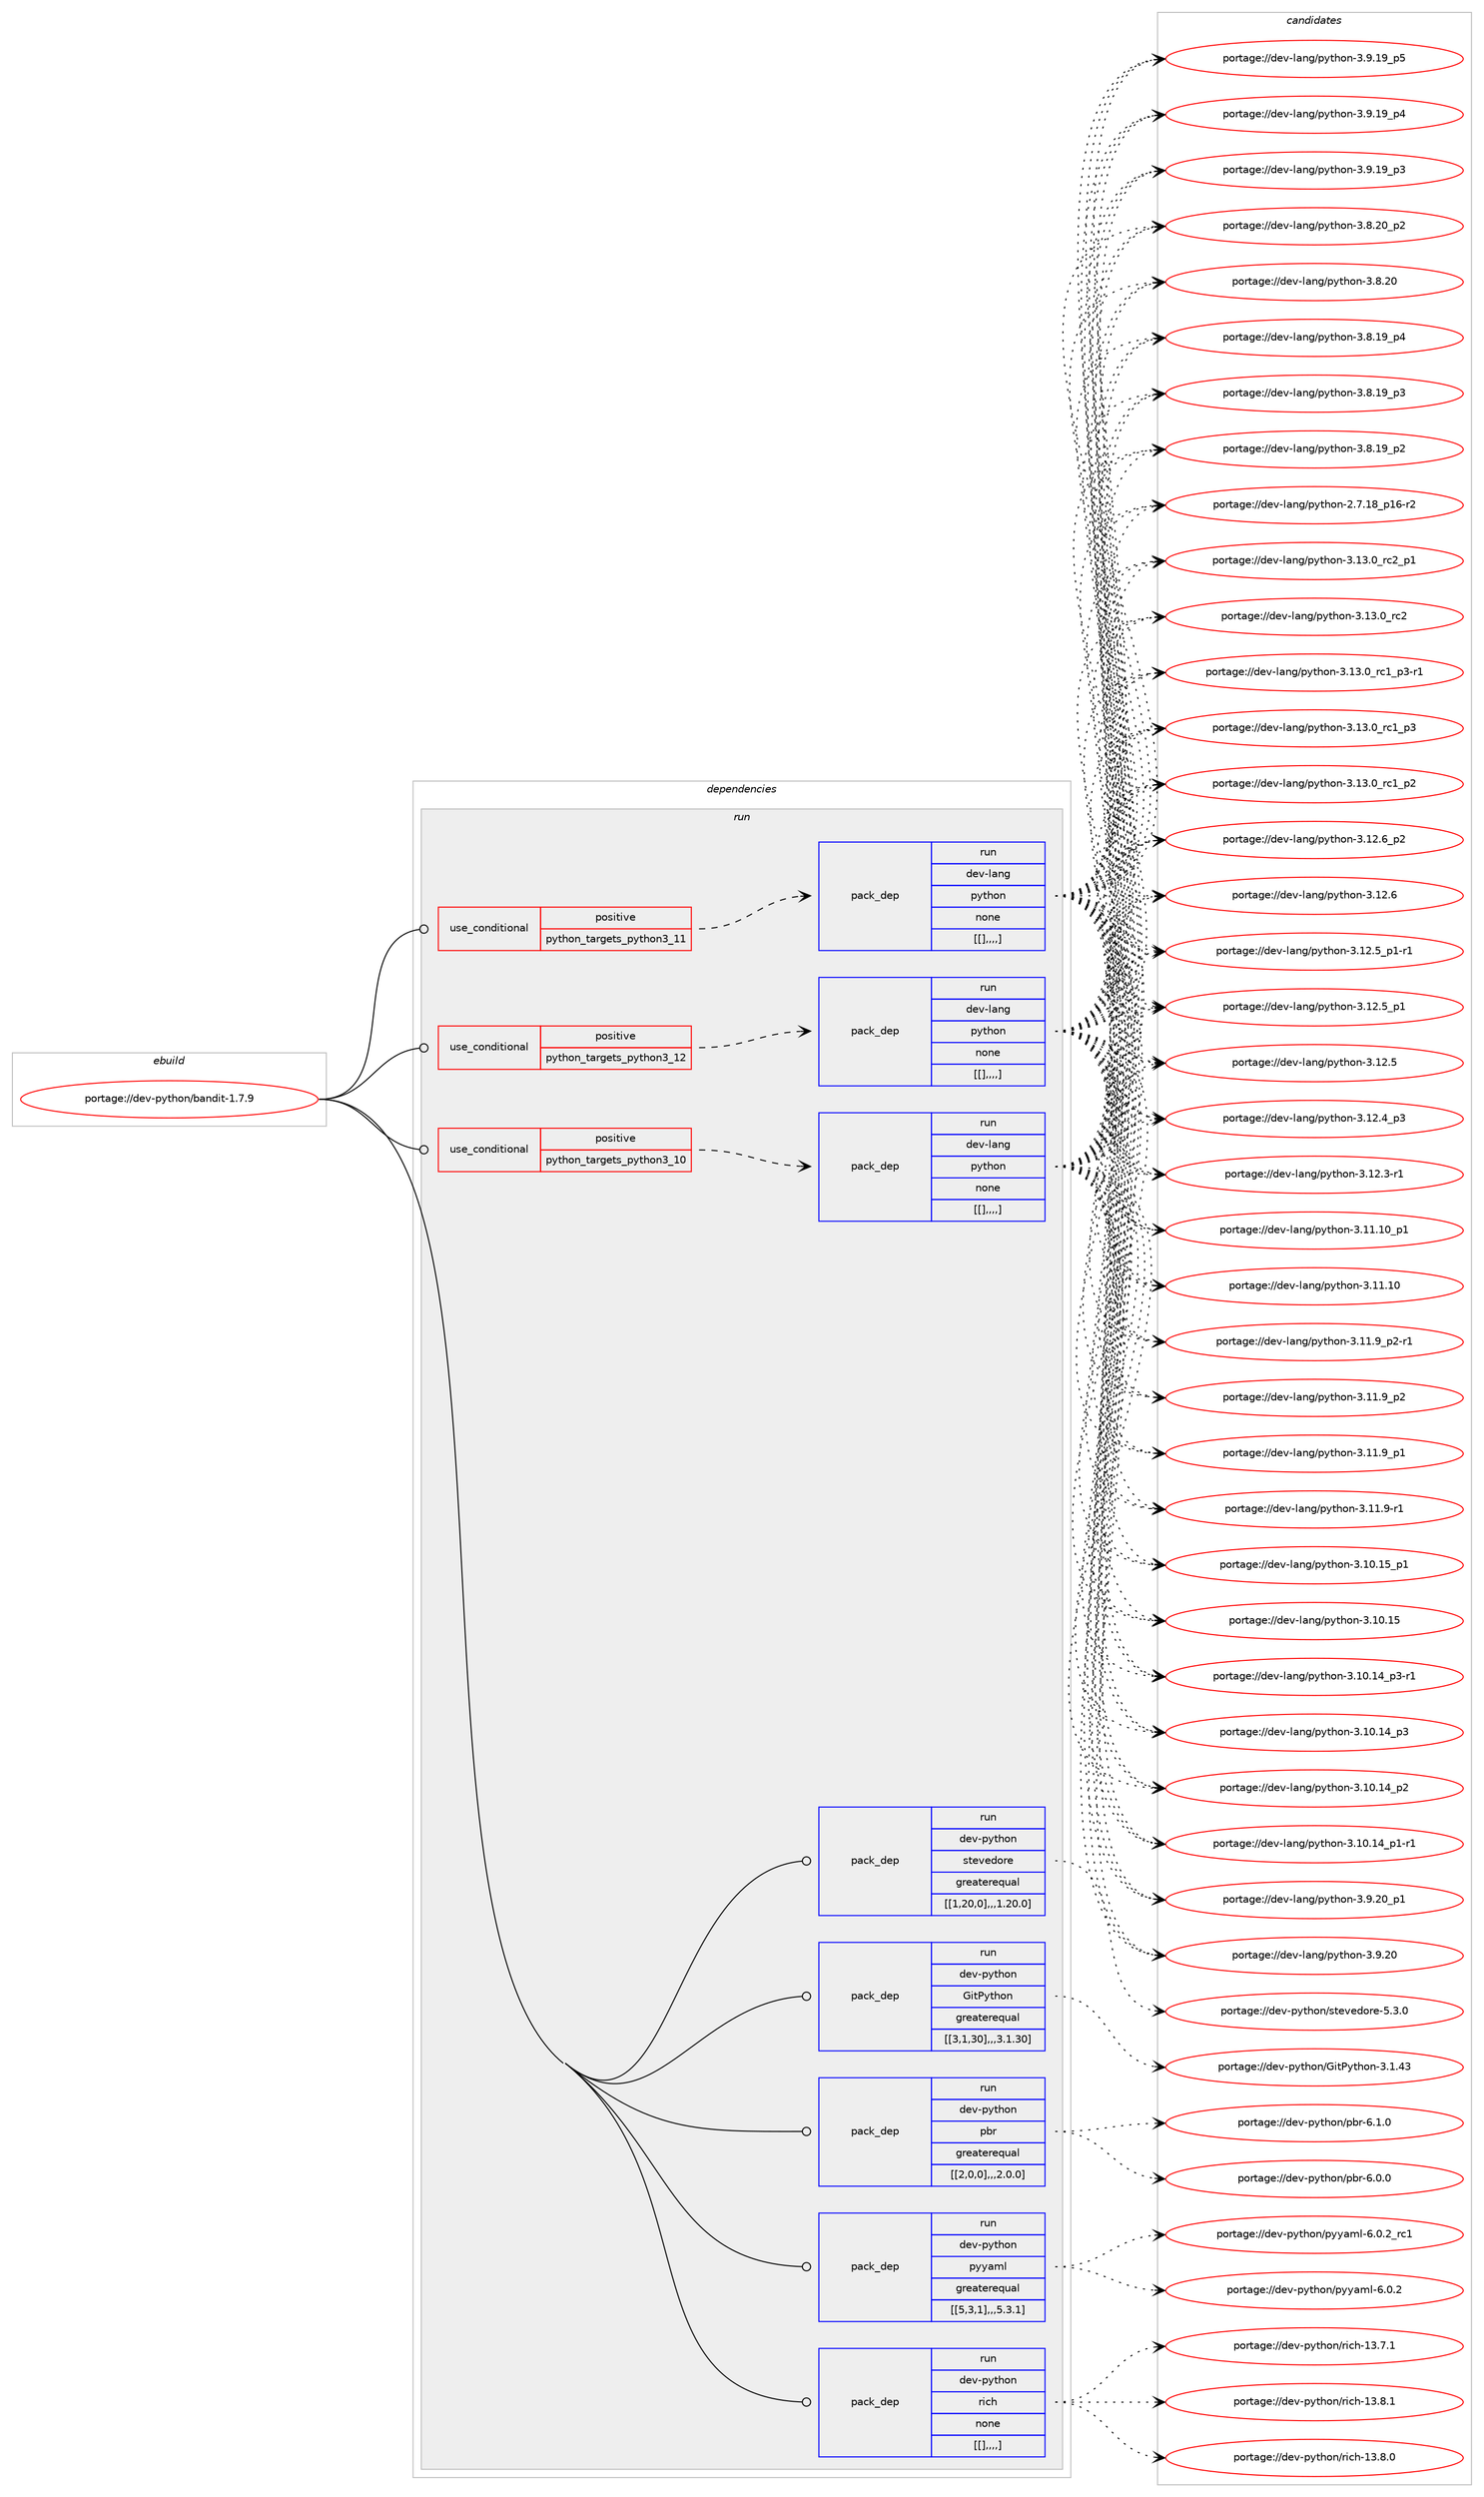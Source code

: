 digraph prolog {

# *************
# Graph options
# *************

newrank=true;
concentrate=true;
compound=true;
graph [rankdir=LR,fontname=Helvetica,fontsize=10,ranksep=1.5];#, ranksep=2.5, nodesep=0.2];
edge  [arrowhead=vee];
node  [fontname=Helvetica,fontsize=10];

# **********
# The ebuild
# **********

subgraph cluster_leftcol {
color=gray;
label=<<i>ebuild</i>>;
id [label="portage://dev-python/bandit-1.7.9", color=red, width=4, href="../dev-python/bandit-1.7.9.svg"];
}

# ****************
# The dependencies
# ****************

subgraph cluster_midcol {
color=gray;
label=<<i>dependencies</i>>;
subgraph cluster_compile {
fillcolor="#eeeeee";
style=filled;
label=<<i>compile</i>>;
}
subgraph cluster_compileandrun {
fillcolor="#eeeeee";
style=filled;
label=<<i>compile and run</i>>;
}
subgraph cluster_run {
fillcolor="#eeeeee";
style=filled;
label=<<i>run</i>>;
subgraph cond32233 {
dependency144031 [label=<<TABLE BORDER="0" CELLBORDER="1" CELLSPACING="0" CELLPADDING="4"><TR><TD ROWSPAN="3" CELLPADDING="10">use_conditional</TD></TR><TR><TD>positive</TD></TR><TR><TD>python_targets_python3_10</TD></TR></TABLE>>, shape=none, color=red];
subgraph pack110589 {
dependency144032 [label=<<TABLE BORDER="0" CELLBORDER="1" CELLSPACING="0" CELLPADDING="4" WIDTH="220"><TR><TD ROWSPAN="6" CELLPADDING="30">pack_dep</TD></TR><TR><TD WIDTH="110">run</TD></TR><TR><TD>dev-lang</TD></TR><TR><TD>python</TD></TR><TR><TD>none</TD></TR><TR><TD>[[],,,,]</TD></TR></TABLE>>, shape=none, color=blue];
}
dependency144031:e -> dependency144032:w [weight=20,style="dashed",arrowhead="vee"];
}
id:e -> dependency144031:w [weight=20,style="solid",arrowhead="odot"];
subgraph cond32234 {
dependency144033 [label=<<TABLE BORDER="0" CELLBORDER="1" CELLSPACING="0" CELLPADDING="4"><TR><TD ROWSPAN="3" CELLPADDING="10">use_conditional</TD></TR><TR><TD>positive</TD></TR><TR><TD>python_targets_python3_11</TD></TR></TABLE>>, shape=none, color=red];
subgraph pack110590 {
dependency144034 [label=<<TABLE BORDER="0" CELLBORDER="1" CELLSPACING="0" CELLPADDING="4" WIDTH="220"><TR><TD ROWSPAN="6" CELLPADDING="30">pack_dep</TD></TR><TR><TD WIDTH="110">run</TD></TR><TR><TD>dev-lang</TD></TR><TR><TD>python</TD></TR><TR><TD>none</TD></TR><TR><TD>[[],,,,]</TD></TR></TABLE>>, shape=none, color=blue];
}
dependency144033:e -> dependency144034:w [weight=20,style="dashed",arrowhead="vee"];
}
id:e -> dependency144033:w [weight=20,style="solid",arrowhead="odot"];
subgraph cond32235 {
dependency144035 [label=<<TABLE BORDER="0" CELLBORDER="1" CELLSPACING="0" CELLPADDING="4"><TR><TD ROWSPAN="3" CELLPADDING="10">use_conditional</TD></TR><TR><TD>positive</TD></TR><TR><TD>python_targets_python3_12</TD></TR></TABLE>>, shape=none, color=red];
subgraph pack110591 {
dependency144036 [label=<<TABLE BORDER="0" CELLBORDER="1" CELLSPACING="0" CELLPADDING="4" WIDTH="220"><TR><TD ROWSPAN="6" CELLPADDING="30">pack_dep</TD></TR><TR><TD WIDTH="110">run</TD></TR><TR><TD>dev-lang</TD></TR><TR><TD>python</TD></TR><TR><TD>none</TD></TR><TR><TD>[[],,,,]</TD></TR></TABLE>>, shape=none, color=blue];
}
dependency144035:e -> dependency144036:w [weight=20,style="dashed",arrowhead="vee"];
}
id:e -> dependency144035:w [weight=20,style="solid",arrowhead="odot"];
subgraph pack110592 {
dependency144037 [label=<<TABLE BORDER="0" CELLBORDER="1" CELLSPACING="0" CELLPADDING="4" WIDTH="220"><TR><TD ROWSPAN="6" CELLPADDING="30">pack_dep</TD></TR><TR><TD WIDTH="110">run</TD></TR><TR><TD>dev-python</TD></TR><TR><TD>GitPython</TD></TR><TR><TD>greaterequal</TD></TR><TR><TD>[[3,1,30],,,3.1.30]</TD></TR></TABLE>>, shape=none, color=blue];
}
id:e -> dependency144037:w [weight=20,style="solid",arrowhead="odot"];
subgraph pack110593 {
dependency144038 [label=<<TABLE BORDER="0" CELLBORDER="1" CELLSPACING="0" CELLPADDING="4" WIDTH="220"><TR><TD ROWSPAN="6" CELLPADDING="30">pack_dep</TD></TR><TR><TD WIDTH="110">run</TD></TR><TR><TD>dev-python</TD></TR><TR><TD>pbr</TD></TR><TR><TD>greaterequal</TD></TR><TR><TD>[[2,0,0],,,2.0.0]</TD></TR></TABLE>>, shape=none, color=blue];
}
id:e -> dependency144038:w [weight=20,style="solid",arrowhead="odot"];
subgraph pack110594 {
dependency144039 [label=<<TABLE BORDER="0" CELLBORDER="1" CELLSPACING="0" CELLPADDING="4" WIDTH="220"><TR><TD ROWSPAN="6" CELLPADDING="30">pack_dep</TD></TR><TR><TD WIDTH="110">run</TD></TR><TR><TD>dev-python</TD></TR><TR><TD>pyyaml</TD></TR><TR><TD>greaterequal</TD></TR><TR><TD>[[5,3,1],,,5.3.1]</TD></TR></TABLE>>, shape=none, color=blue];
}
id:e -> dependency144039:w [weight=20,style="solid",arrowhead="odot"];
subgraph pack110595 {
dependency144040 [label=<<TABLE BORDER="0" CELLBORDER="1" CELLSPACING="0" CELLPADDING="4" WIDTH="220"><TR><TD ROWSPAN="6" CELLPADDING="30">pack_dep</TD></TR><TR><TD WIDTH="110">run</TD></TR><TR><TD>dev-python</TD></TR><TR><TD>rich</TD></TR><TR><TD>none</TD></TR><TR><TD>[[],,,,]</TD></TR></TABLE>>, shape=none, color=blue];
}
id:e -> dependency144040:w [weight=20,style="solid",arrowhead="odot"];
subgraph pack110596 {
dependency144041 [label=<<TABLE BORDER="0" CELLBORDER="1" CELLSPACING="0" CELLPADDING="4" WIDTH="220"><TR><TD ROWSPAN="6" CELLPADDING="30">pack_dep</TD></TR><TR><TD WIDTH="110">run</TD></TR><TR><TD>dev-python</TD></TR><TR><TD>stevedore</TD></TR><TR><TD>greaterequal</TD></TR><TR><TD>[[1,20,0],,,1.20.0]</TD></TR></TABLE>>, shape=none, color=blue];
}
id:e -> dependency144041:w [weight=20,style="solid",arrowhead="odot"];
}
}

# **************
# The candidates
# **************

subgraph cluster_choices {
rank=same;
color=gray;
label=<<i>candidates</i>>;

subgraph choice110589 {
color=black;
nodesep=1;
choice100101118451089711010347112121116104111110455146495146489511499509511249 [label="portage://dev-lang/python-3.13.0_rc2_p1", color=red, width=4,href="../dev-lang/python-3.13.0_rc2_p1.svg"];
choice10010111845108971101034711212111610411111045514649514648951149950 [label="portage://dev-lang/python-3.13.0_rc2", color=red, width=4,href="../dev-lang/python-3.13.0_rc2.svg"];
choice1001011184510897110103471121211161041111104551464951464895114994995112514511449 [label="portage://dev-lang/python-3.13.0_rc1_p3-r1", color=red, width=4,href="../dev-lang/python-3.13.0_rc1_p3-r1.svg"];
choice100101118451089711010347112121116104111110455146495146489511499499511251 [label="portage://dev-lang/python-3.13.0_rc1_p3", color=red, width=4,href="../dev-lang/python-3.13.0_rc1_p3.svg"];
choice100101118451089711010347112121116104111110455146495146489511499499511250 [label="portage://dev-lang/python-3.13.0_rc1_p2", color=red, width=4,href="../dev-lang/python-3.13.0_rc1_p2.svg"];
choice100101118451089711010347112121116104111110455146495046549511250 [label="portage://dev-lang/python-3.12.6_p2", color=red, width=4,href="../dev-lang/python-3.12.6_p2.svg"];
choice10010111845108971101034711212111610411111045514649504654 [label="portage://dev-lang/python-3.12.6", color=red, width=4,href="../dev-lang/python-3.12.6.svg"];
choice1001011184510897110103471121211161041111104551464950465395112494511449 [label="portage://dev-lang/python-3.12.5_p1-r1", color=red, width=4,href="../dev-lang/python-3.12.5_p1-r1.svg"];
choice100101118451089711010347112121116104111110455146495046539511249 [label="portage://dev-lang/python-3.12.5_p1", color=red, width=4,href="../dev-lang/python-3.12.5_p1.svg"];
choice10010111845108971101034711212111610411111045514649504653 [label="portage://dev-lang/python-3.12.5", color=red, width=4,href="../dev-lang/python-3.12.5.svg"];
choice100101118451089711010347112121116104111110455146495046529511251 [label="portage://dev-lang/python-3.12.4_p3", color=red, width=4,href="../dev-lang/python-3.12.4_p3.svg"];
choice100101118451089711010347112121116104111110455146495046514511449 [label="portage://dev-lang/python-3.12.3-r1", color=red, width=4,href="../dev-lang/python-3.12.3-r1.svg"];
choice10010111845108971101034711212111610411111045514649494649489511249 [label="portage://dev-lang/python-3.11.10_p1", color=red, width=4,href="../dev-lang/python-3.11.10_p1.svg"];
choice1001011184510897110103471121211161041111104551464949464948 [label="portage://dev-lang/python-3.11.10", color=red, width=4,href="../dev-lang/python-3.11.10.svg"];
choice1001011184510897110103471121211161041111104551464949465795112504511449 [label="portage://dev-lang/python-3.11.9_p2-r1", color=red, width=4,href="../dev-lang/python-3.11.9_p2-r1.svg"];
choice100101118451089711010347112121116104111110455146494946579511250 [label="portage://dev-lang/python-3.11.9_p2", color=red, width=4,href="../dev-lang/python-3.11.9_p2.svg"];
choice100101118451089711010347112121116104111110455146494946579511249 [label="portage://dev-lang/python-3.11.9_p1", color=red, width=4,href="../dev-lang/python-3.11.9_p1.svg"];
choice100101118451089711010347112121116104111110455146494946574511449 [label="portage://dev-lang/python-3.11.9-r1", color=red, width=4,href="../dev-lang/python-3.11.9-r1.svg"];
choice10010111845108971101034711212111610411111045514649484649539511249 [label="portage://dev-lang/python-3.10.15_p1", color=red, width=4,href="../dev-lang/python-3.10.15_p1.svg"];
choice1001011184510897110103471121211161041111104551464948464953 [label="portage://dev-lang/python-3.10.15", color=red, width=4,href="../dev-lang/python-3.10.15.svg"];
choice100101118451089711010347112121116104111110455146494846495295112514511449 [label="portage://dev-lang/python-3.10.14_p3-r1", color=red, width=4,href="../dev-lang/python-3.10.14_p3-r1.svg"];
choice10010111845108971101034711212111610411111045514649484649529511251 [label="portage://dev-lang/python-3.10.14_p3", color=red, width=4,href="../dev-lang/python-3.10.14_p3.svg"];
choice10010111845108971101034711212111610411111045514649484649529511250 [label="portage://dev-lang/python-3.10.14_p2", color=red, width=4,href="../dev-lang/python-3.10.14_p2.svg"];
choice100101118451089711010347112121116104111110455146494846495295112494511449 [label="portage://dev-lang/python-3.10.14_p1-r1", color=red, width=4,href="../dev-lang/python-3.10.14_p1-r1.svg"];
choice100101118451089711010347112121116104111110455146574650489511249 [label="portage://dev-lang/python-3.9.20_p1", color=red, width=4,href="../dev-lang/python-3.9.20_p1.svg"];
choice10010111845108971101034711212111610411111045514657465048 [label="portage://dev-lang/python-3.9.20", color=red, width=4,href="../dev-lang/python-3.9.20.svg"];
choice100101118451089711010347112121116104111110455146574649579511253 [label="portage://dev-lang/python-3.9.19_p5", color=red, width=4,href="../dev-lang/python-3.9.19_p5.svg"];
choice100101118451089711010347112121116104111110455146574649579511252 [label="portage://dev-lang/python-3.9.19_p4", color=red, width=4,href="../dev-lang/python-3.9.19_p4.svg"];
choice100101118451089711010347112121116104111110455146574649579511251 [label="portage://dev-lang/python-3.9.19_p3", color=red, width=4,href="../dev-lang/python-3.9.19_p3.svg"];
choice100101118451089711010347112121116104111110455146564650489511250 [label="portage://dev-lang/python-3.8.20_p2", color=red, width=4,href="../dev-lang/python-3.8.20_p2.svg"];
choice10010111845108971101034711212111610411111045514656465048 [label="portage://dev-lang/python-3.8.20", color=red, width=4,href="../dev-lang/python-3.8.20.svg"];
choice100101118451089711010347112121116104111110455146564649579511252 [label="portage://dev-lang/python-3.8.19_p4", color=red, width=4,href="../dev-lang/python-3.8.19_p4.svg"];
choice100101118451089711010347112121116104111110455146564649579511251 [label="portage://dev-lang/python-3.8.19_p3", color=red, width=4,href="../dev-lang/python-3.8.19_p3.svg"];
choice100101118451089711010347112121116104111110455146564649579511250 [label="portage://dev-lang/python-3.8.19_p2", color=red, width=4,href="../dev-lang/python-3.8.19_p2.svg"];
choice100101118451089711010347112121116104111110455046554649569511249544511450 [label="portage://dev-lang/python-2.7.18_p16-r2", color=red, width=4,href="../dev-lang/python-2.7.18_p16-r2.svg"];
dependency144032:e -> choice100101118451089711010347112121116104111110455146495146489511499509511249:w [style=dotted,weight="100"];
dependency144032:e -> choice10010111845108971101034711212111610411111045514649514648951149950:w [style=dotted,weight="100"];
dependency144032:e -> choice1001011184510897110103471121211161041111104551464951464895114994995112514511449:w [style=dotted,weight="100"];
dependency144032:e -> choice100101118451089711010347112121116104111110455146495146489511499499511251:w [style=dotted,weight="100"];
dependency144032:e -> choice100101118451089711010347112121116104111110455146495146489511499499511250:w [style=dotted,weight="100"];
dependency144032:e -> choice100101118451089711010347112121116104111110455146495046549511250:w [style=dotted,weight="100"];
dependency144032:e -> choice10010111845108971101034711212111610411111045514649504654:w [style=dotted,weight="100"];
dependency144032:e -> choice1001011184510897110103471121211161041111104551464950465395112494511449:w [style=dotted,weight="100"];
dependency144032:e -> choice100101118451089711010347112121116104111110455146495046539511249:w [style=dotted,weight="100"];
dependency144032:e -> choice10010111845108971101034711212111610411111045514649504653:w [style=dotted,weight="100"];
dependency144032:e -> choice100101118451089711010347112121116104111110455146495046529511251:w [style=dotted,weight="100"];
dependency144032:e -> choice100101118451089711010347112121116104111110455146495046514511449:w [style=dotted,weight="100"];
dependency144032:e -> choice10010111845108971101034711212111610411111045514649494649489511249:w [style=dotted,weight="100"];
dependency144032:e -> choice1001011184510897110103471121211161041111104551464949464948:w [style=dotted,weight="100"];
dependency144032:e -> choice1001011184510897110103471121211161041111104551464949465795112504511449:w [style=dotted,weight="100"];
dependency144032:e -> choice100101118451089711010347112121116104111110455146494946579511250:w [style=dotted,weight="100"];
dependency144032:e -> choice100101118451089711010347112121116104111110455146494946579511249:w [style=dotted,weight="100"];
dependency144032:e -> choice100101118451089711010347112121116104111110455146494946574511449:w [style=dotted,weight="100"];
dependency144032:e -> choice10010111845108971101034711212111610411111045514649484649539511249:w [style=dotted,weight="100"];
dependency144032:e -> choice1001011184510897110103471121211161041111104551464948464953:w [style=dotted,weight="100"];
dependency144032:e -> choice100101118451089711010347112121116104111110455146494846495295112514511449:w [style=dotted,weight="100"];
dependency144032:e -> choice10010111845108971101034711212111610411111045514649484649529511251:w [style=dotted,weight="100"];
dependency144032:e -> choice10010111845108971101034711212111610411111045514649484649529511250:w [style=dotted,weight="100"];
dependency144032:e -> choice100101118451089711010347112121116104111110455146494846495295112494511449:w [style=dotted,weight="100"];
dependency144032:e -> choice100101118451089711010347112121116104111110455146574650489511249:w [style=dotted,weight="100"];
dependency144032:e -> choice10010111845108971101034711212111610411111045514657465048:w [style=dotted,weight="100"];
dependency144032:e -> choice100101118451089711010347112121116104111110455146574649579511253:w [style=dotted,weight="100"];
dependency144032:e -> choice100101118451089711010347112121116104111110455146574649579511252:w [style=dotted,weight="100"];
dependency144032:e -> choice100101118451089711010347112121116104111110455146574649579511251:w [style=dotted,weight="100"];
dependency144032:e -> choice100101118451089711010347112121116104111110455146564650489511250:w [style=dotted,weight="100"];
dependency144032:e -> choice10010111845108971101034711212111610411111045514656465048:w [style=dotted,weight="100"];
dependency144032:e -> choice100101118451089711010347112121116104111110455146564649579511252:w [style=dotted,weight="100"];
dependency144032:e -> choice100101118451089711010347112121116104111110455146564649579511251:w [style=dotted,weight="100"];
dependency144032:e -> choice100101118451089711010347112121116104111110455146564649579511250:w [style=dotted,weight="100"];
dependency144032:e -> choice100101118451089711010347112121116104111110455046554649569511249544511450:w [style=dotted,weight="100"];
}
subgraph choice110590 {
color=black;
nodesep=1;
choice100101118451089711010347112121116104111110455146495146489511499509511249 [label="portage://dev-lang/python-3.13.0_rc2_p1", color=red, width=4,href="../dev-lang/python-3.13.0_rc2_p1.svg"];
choice10010111845108971101034711212111610411111045514649514648951149950 [label="portage://dev-lang/python-3.13.0_rc2", color=red, width=4,href="../dev-lang/python-3.13.0_rc2.svg"];
choice1001011184510897110103471121211161041111104551464951464895114994995112514511449 [label="portage://dev-lang/python-3.13.0_rc1_p3-r1", color=red, width=4,href="../dev-lang/python-3.13.0_rc1_p3-r1.svg"];
choice100101118451089711010347112121116104111110455146495146489511499499511251 [label="portage://dev-lang/python-3.13.0_rc1_p3", color=red, width=4,href="../dev-lang/python-3.13.0_rc1_p3.svg"];
choice100101118451089711010347112121116104111110455146495146489511499499511250 [label="portage://dev-lang/python-3.13.0_rc1_p2", color=red, width=4,href="../dev-lang/python-3.13.0_rc1_p2.svg"];
choice100101118451089711010347112121116104111110455146495046549511250 [label="portage://dev-lang/python-3.12.6_p2", color=red, width=4,href="../dev-lang/python-3.12.6_p2.svg"];
choice10010111845108971101034711212111610411111045514649504654 [label="portage://dev-lang/python-3.12.6", color=red, width=4,href="../dev-lang/python-3.12.6.svg"];
choice1001011184510897110103471121211161041111104551464950465395112494511449 [label="portage://dev-lang/python-3.12.5_p1-r1", color=red, width=4,href="../dev-lang/python-3.12.5_p1-r1.svg"];
choice100101118451089711010347112121116104111110455146495046539511249 [label="portage://dev-lang/python-3.12.5_p1", color=red, width=4,href="../dev-lang/python-3.12.5_p1.svg"];
choice10010111845108971101034711212111610411111045514649504653 [label="portage://dev-lang/python-3.12.5", color=red, width=4,href="../dev-lang/python-3.12.5.svg"];
choice100101118451089711010347112121116104111110455146495046529511251 [label="portage://dev-lang/python-3.12.4_p3", color=red, width=4,href="../dev-lang/python-3.12.4_p3.svg"];
choice100101118451089711010347112121116104111110455146495046514511449 [label="portage://dev-lang/python-3.12.3-r1", color=red, width=4,href="../dev-lang/python-3.12.3-r1.svg"];
choice10010111845108971101034711212111610411111045514649494649489511249 [label="portage://dev-lang/python-3.11.10_p1", color=red, width=4,href="../dev-lang/python-3.11.10_p1.svg"];
choice1001011184510897110103471121211161041111104551464949464948 [label="portage://dev-lang/python-3.11.10", color=red, width=4,href="../dev-lang/python-3.11.10.svg"];
choice1001011184510897110103471121211161041111104551464949465795112504511449 [label="portage://dev-lang/python-3.11.9_p2-r1", color=red, width=4,href="../dev-lang/python-3.11.9_p2-r1.svg"];
choice100101118451089711010347112121116104111110455146494946579511250 [label="portage://dev-lang/python-3.11.9_p2", color=red, width=4,href="../dev-lang/python-3.11.9_p2.svg"];
choice100101118451089711010347112121116104111110455146494946579511249 [label="portage://dev-lang/python-3.11.9_p1", color=red, width=4,href="../dev-lang/python-3.11.9_p1.svg"];
choice100101118451089711010347112121116104111110455146494946574511449 [label="portage://dev-lang/python-3.11.9-r1", color=red, width=4,href="../dev-lang/python-3.11.9-r1.svg"];
choice10010111845108971101034711212111610411111045514649484649539511249 [label="portage://dev-lang/python-3.10.15_p1", color=red, width=4,href="../dev-lang/python-3.10.15_p1.svg"];
choice1001011184510897110103471121211161041111104551464948464953 [label="portage://dev-lang/python-3.10.15", color=red, width=4,href="../dev-lang/python-3.10.15.svg"];
choice100101118451089711010347112121116104111110455146494846495295112514511449 [label="portage://dev-lang/python-3.10.14_p3-r1", color=red, width=4,href="../dev-lang/python-3.10.14_p3-r1.svg"];
choice10010111845108971101034711212111610411111045514649484649529511251 [label="portage://dev-lang/python-3.10.14_p3", color=red, width=4,href="../dev-lang/python-3.10.14_p3.svg"];
choice10010111845108971101034711212111610411111045514649484649529511250 [label="portage://dev-lang/python-3.10.14_p2", color=red, width=4,href="../dev-lang/python-3.10.14_p2.svg"];
choice100101118451089711010347112121116104111110455146494846495295112494511449 [label="portage://dev-lang/python-3.10.14_p1-r1", color=red, width=4,href="../dev-lang/python-3.10.14_p1-r1.svg"];
choice100101118451089711010347112121116104111110455146574650489511249 [label="portage://dev-lang/python-3.9.20_p1", color=red, width=4,href="../dev-lang/python-3.9.20_p1.svg"];
choice10010111845108971101034711212111610411111045514657465048 [label="portage://dev-lang/python-3.9.20", color=red, width=4,href="../dev-lang/python-3.9.20.svg"];
choice100101118451089711010347112121116104111110455146574649579511253 [label="portage://dev-lang/python-3.9.19_p5", color=red, width=4,href="../dev-lang/python-3.9.19_p5.svg"];
choice100101118451089711010347112121116104111110455146574649579511252 [label="portage://dev-lang/python-3.9.19_p4", color=red, width=4,href="../dev-lang/python-3.9.19_p4.svg"];
choice100101118451089711010347112121116104111110455146574649579511251 [label="portage://dev-lang/python-3.9.19_p3", color=red, width=4,href="../dev-lang/python-3.9.19_p3.svg"];
choice100101118451089711010347112121116104111110455146564650489511250 [label="portage://dev-lang/python-3.8.20_p2", color=red, width=4,href="../dev-lang/python-3.8.20_p2.svg"];
choice10010111845108971101034711212111610411111045514656465048 [label="portage://dev-lang/python-3.8.20", color=red, width=4,href="../dev-lang/python-3.8.20.svg"];
choice100101118451089711010347112121116104111110455146564649579511252 [label="portage://dev-lang/python-3.8.19_p4", color=red, width=4,href="../dev-lang/python-3.8.19_p4.svg"];
choice100101118451089711010347112121116104111110455146564649579511251 [label="portage://dev-lang/python-3.8.19_p3", color=red, width=4,href="../dev-lang/python-3.8.19_p3.svg"];
choice100101118451089711010347112121116104111110455146564649579511250 [label="portage://dev-lang/python-3.8.19_p2", color=red, width=4,href="../dev-lang/python-3.8.19_p2.svg"];
choice100101118451089711010347112121116104111110455046554649569511249544511450 [label="portage://dev-lang/python-2.7.18_p16-r2", color=red, width=4,href="../dev-lang/python-2.7.18_p16-r2.svg"];
dependency144034:e -> choice100101118451089711010347112121116104111110455146495146489511499509511249:w [style=dotted,weight="100"];
dependency144034:e -> choice10010111845108971101034711212111610411111045514649514648951149950:w [style=dotted,weight="100"];
dependency144034:e -> choice1001011184510897110103471121211161041111104551464951464895114994995112514511449:w [style=dotted,weight="100"];
dependency144034:e -> choice100101118451089711010347112121116104111110455146495146489511499499511251:w [style=dotted,weight="100"];
dependency144034:e -> choice100101118451089711010347112121116104111110455146495146489511499499511250:w [style=dotted,weight="100"];
dependency144034:e -> choice100101118451089711010347112121116104111110455146495046549511250:w [style=dotted,weight="100"];
dependency144034:e -> choice10010111845108971101034711212111610411111045514649504654:w [style=dotted,weight="100"];
dependency144034:e -> choice1001011184510897110103471121211161041111104551464950465395112494511449:w [style=dotted,weight="100"];
dependency144034:e -> choice100101118451089711010347112121116104111110455146495046539511249:w [style=dotted,weight="100"];
dependency144034:e -> choice10010111845108971101034711212111610411111045514649504653:w [style=dotted,weight="100"];
dependency144034:e -> choice100101118451089711010347112121116104111110455146495046529511251:w [style=dotted,weight="100"];
dependency144034:e -> choice100101118451089711010347112121116104111110455146495046514511449:w [style=dotted,weight="100"];
dependency144034:e -> choice10010111845108971101034711212111610411111045514649494649489511249:w [style=dotted,weight="100"];
dependency144034:e -> choice1001011184510897110103471121211161041111104551464949464948:w [style=dotted,weight="100"];
dependency144034:e -> choice1001011184510897110103471121211161041111104551464949465795112504511449:w [style=dotted,weight="100"];
dependency144034:e -> choice100101118451089711010347112121116104111110455146494946579511250:w [style=dotted,weight="100"];
dependency144034:e -> choice100101118451089711010347112121116104111110455146494946579511249:w [style=dotted,weight="100"];
dependency144034:e -> choice100101118451089711010347112121116104111110455146494946574511449:w [style=dotted,weight="100"];
dependency144034:e -> choice10010111845108971101034711212111610411111045514649484649539511249:w [style=dotted,weight="100"];
dependency144034:e -> choice1001011184510897110103471121211161041111104551464948464953:w [style=dotted,weight="100"];
dependency144034:e -> choice100101118451089711010347112121116104111110455146494846495295112514511449:w [style=dotted,weight="100"];
dependency144034:e -> choice10010111845108971101034711212111610411111045514649484649529511251:w [style=dotted,weight="100"];
dependency144034:e -> choice10010111845108971101034711212111610411111045514649484649529511250:w [style=dotted,weight="100"];
dependency144034:e -> choice100101118451089711010347112121116104111110455146494846495295112494511449:w [style=dotted,weight="100"];
dependency144034:e -> choice100101118451089711010347112121116104111110455146574650489511249:w [style=dotted,weight="100"];
dependency144034:e -> choice10010111845108971101034711212111610411111045514657465048:w [style=dotted,weight="100"];
dependency144034:e -> choice100101118451089711010347112121116104111110455146574649579511253:w [style=dotted,weight="100"];
dependency144034:e -> choice100101118451089711010347112121116104111110455146574649579511252:w [style=dotted,weight="100"];
dependency144034:e -> choice100101118451089711010347112121116104111110455146574649579511251:w [style=dotted,weight="100"];
dependency144034:e -> choice100101118451089711010347112121116104111110455146564650489511250:w [style=dotted,weight="100"];
dependency144034:e -> choice10010111845108971101034711212111610411111045514656465048:w [style=dotted,weight="100"];
dependency144034:e -> choice100101118451089711010347112121116104111110455146564649579511252:w [style=dotted,weight="100"];
dependency144034:e -> choice100101118451089711010347112121116104111110455146564649579511251:w [style=dotted,weight="100"];
dependency144034:e -> choice100101118451089711010347112121116104111110455146564649579511250:w [style=dotted,weight="100"];
dependency144034:e -> choice100101118451089711010347112121116104111110455046554649569511249544511450:w [style=dotted,weight="100"];
}
subgraph choice110591 {
color=black;
nodesep=1;
choice100101118451089711010347112121116104111110455146495146489511499509511249 [label="portage://dev-lang/python-3.13.0_rc2_p1", color=red, width=4,href="../dev-lang/python-3.13.0_rc2_p1.svg"];
choice10010111845108971101034711212111610411111045514649514648951149950 [label="portage://dev-lang/python-3.13.0_rc2", color=red, width=4,href="../dev-lang/python-3.13.0_rc2.svg"];
choice1001011184510897110103471121211161041111104551464951464895114994995112514511449 [label="portage://dev-lang/python-3.13.0_rc1_p3-r1", color=red, width=4,href="../dev-lang/python-3.13.0_rc1_p3-r1.svg"];
choice100101118451089711010347112121116104111110455146495146489511499499511251 [label="portage://dev-lang/python-3.13.0_rc1_p3", color=red, width=4,href="../dev-lang/python-3.13.0_rc1_p3.svg"];
choice100101118451089711010347112121116104111110455146495146489511499499511250 [label="portage://dev-lang/python-3.13.0_rc1_p2", color=red, width=4,href="../dev-lang/python-3.13.0_rc1_p2.svg"];
choice100101118451089711010347112121116104111110455146495046549511250 [label="portage://dev-lang/python-3.12.6_p2", color=red, width=4,href="../dev-lang/python-3.12.6_p2.svg"];
choice10010111845108971101034711212111610411111045514649504654 [label="portage://dev-lang/python-3.12.6", color=red, width=4,href="../dev-lang/python-3.12.6.svg"];
choice1001011184510897110103471121211161041111104551464950465395112494511449 [label="portage://dev-lang/python-3.12.5_p1-r1", color=red, width=4,href="../dev-lang/python-3.12.5_p1-r1.svg"];
choice100101118451089711010347112121116104111110455146495046539511249 [label="portage://dev-lang/python-3.12.5_p1", color=red, width=4,href="../dev-lang/python-3.12.5_p1.svg"];
choice10010111845108971101034711212111610411111045514649504653 [label="portage://dev-lang/python-3.12.5", color=red, width=4,href="../dev-lang/python-3.12.5.svg"];
choice100101118451089711010347112121116104111110455146495046529511251 [label="portage://dev-lang/python-3.12.4_p3", color=red, width=4,href="../dev-lang/python-3.12.4_p3.svg"];
choice100101118451089711010347112121116104111110455146495046514511449 [label="portage://dev-lang/python-3.12.3-r1", color=red, width=4,href="../dev-lang/python-3.12.3-r1.svg"];
choice10010111845108971101034711212111610411111045514649494649489511249 [label="portage://dev-lang/python-3.11.10_p1", color=red, width=4,href="../dev-lang/python-3.11.10_p1.svg"];
choice1001011184510897110103471121211161041111104551464949464948 [label="portage://dev-lang/python-3.11.10", color=red, width=4,href="../dev-lang/python-3.11.10.svg"];
choice1001011184510897110103471121211161041111104551464949465795112504511449 [label="portage://dev-lang/python-3.11.9_p2-r1", color=red, width=4,href="../dev-lang/python-3.11.9_p2-r1.svg"];
choice100101118451089711010347112121116104111110455146494946579511250 [label="portage://dev-lang/python-3.11.9_p2", color=red, width=4,href="../dev-lang/python-3.11.9_p2.svg"];
choice100101118451089711010347112121116104111110455146494946579511249 [label="portage://dev-lang/python-3.11.9_p1", color=red, width=4,href="../dev-lang/python-3.11.9_p1.svg"];
choice100101118451089711010347112121116104111110455146494946574511449 [label="portage://dev-lang/python-3.11.9-r1", color=red, width=4,href="../dev-lang/python-3.11.9-r1.svg"];
choice10010111845108971101034711212111610411111045514649484649539511249 [label="portage://dev-lang/python-3.10.15_p1", color=red, width=4,href="../dev-lang/python-3.10.15_p1.svg"];
choice1001011184510897110103471121211161041111104551464948464953 [label="portage://dev-lang/python-3.10.15", color=red, width=4,href="../dev-lang/python-3.10.15.svg"];
choice100101118451089711010347112121116104111110455146494846495295112514511449 [label="portage://dev-lang/python-3.10.14_p3-r1", color=red, width=4,href="../dev-lang/python-3.10.14_p3-r1.svg"];
choice10010111845108971101034711212111610411111045514649484649529511251 [label="portage://dev-lang/python-3.10.14_p3", color=red, width=4,href="../dev-lang/python-3.10.14_p3.svg"];
choice10010111845108971101034711212111610411111045514649484649529511250 [label="portage://dev-lang/python-3.10.14_p2", color=red, width=4,href="../dev-lang/python-3.10.14_p2.svg"];
choice100101118451089711010347112121116104111110455146494846495295112494511449 [label="portage://dev-lang/python-3.10.14_p1-r1", color=red, width=4,href="../dev-lang/python-3.10.14_p1-r1.svg"];
choice100101118451089711010347112121116104111110455146574650489511249 [label="portage://dev-lang/python-3.9.20_p1", color=red, width=4,href="../dev-lang/python-3.9.20_p1.svg"];
choice10010111845108971101034711212111610411111045514657465048 [label="portage://dev-lang/python-3.9.20", color=red, width=4,href="../dev-lang/python-3.9.20.svg"];
choice100101118451089711010347112121116104111110455146574649579511253 [label="portage://dev-lang/python-3.9.19_p5", color=red, width=4,href="../dev-lang/python-3.9.19_p5.svg"];
choice100101118451089711010347112121116104111110455146574649579511252 [label="portage://dev-lang/python-3.9.19_p4", color=red, width=4,href="../dev-lang/python-3.9.19_p4.svg"];
choice100101118451089711010347112121116104111110455146574649579511251 [label="portage://dev-lang/python-3.9.19_p3", color=red, width=4,href="../dev-lang/python-3.9.19_p3.svg"];
choice100101118451089711010347112121116104111110455146564650489511250 [label="portage://dev-lang/python-3.8.20_p2", color=red, width=4,href="../dev-lang/python-3.8.20_p2.svg"];
choice10010111845108971101034711212111610411111045514656465048 [label="portage://dev-lang/python-3.8.20", color=red, width=4,href="../dev-lang/python-3.8.20.svg"];
choice100101118451089711010347112121116104111110455146564649579511252 [label="portage://dev-lang/python-3.8.19_p4", color=red, width=4,href="../dev-lang/python-3.8.19_p4.svg"];
choice100101118451089711010347112121116104111110455146564649579511251 [label="portage://dev-lang/python-3.8.19_p3", color=red, width=4,href="../dev-lang/python-3.8.19_p3.svg"];
choice100101118451089711010347112121116104111110455146564649579511250 [label="portage://dev-lang/python-3.8.19_p2", color=red, width=4,href="../dev-lang/python-3.8.19_p2.svg"];
choice100101118451089711010347112121116104111110455046554649569511249544511450 [label="portage://dev-lang/python-2.7.18_p16-r2", color=red, width=4,href="../dev-lang/python-2.7.18_p16-r2.svg"];
dependency144036:e -> choice100101118451089711010347112121116104111110455146495146489511499509511249:w [style=dotted,weight="100"];
dependency144036:e -> choice10010111845108971101034711212111610411111045514649514648951149950:w [style=dotted,weight="100"];
dependency144036:e -> choice1001011184510897110103471121211161041111104551464951464895114994995112514511449:w [style=dotted,weight="100"];
dependency144036:e -> choice100101118451089711010347112121116104111110455146495146489511499499511251:w [style=dotted,weight="100"];
dependency144036:e -> choice100101118451089711010347112121116104111110455146495146489511499499511250:w [style=dotted,weight="100"];
dependency144036:e -> choice100101118451089711010347112121116104111110455146495046549511250:w [style=dotted,weight="100"];
dependency144036:e -> choice10010111845108971101034711212111610411111045514649504654:w [style=dotted,weight="100"];
dependency144036:e -> choice1001011184510897110103471121211161041111104551464950465395112494511449:w [style=dotted,weight="100"];
dependency144036:e -> choice100101118451089711010347112121116104111110455146495046539511249:w [style=dotted,weight="100"];
dependency144036:e -> choice10010111845108971101034711212111610411111045514649504653:w [style=dotted,weight="100"];
dependency144036:e -> choice100101118451089711010347112121116104111110455146495046529511251:w [style=dotted,weight="100"];
dependency144036:e -> choice100101118451089711010347112121116104111110455146495046514511449:w [style=dotted,weight="100"];
dependency144036:e -> choice10010111845108971101034711212111610411111045514649494649489511249:w [style=dotted,weight="100"];
dependency144036:e -> choice1001011184510897110103471121211161041111104551464949464948:w [style=dotted,weight="100"];
dependency144036:e -> choice1001011184510897110103471121211161041111104551464949465795112504511449:w [style=dotted,weight="100"];
dependency144036:e -> choice100101118451089711010347112121116104111110455146494946579511250:w [style=dotted,weight="100"];
dependency144036:e -> choice100101118451089711010347112121116104111110455146494946579511249:w [style=dotted,weight="100"];
dependency144036:e -> choice100101118451089711010347112121116104111110455146494946574511449:w [style=dotted,weight="100"];
dependency144036:e -> choice10010111845108971101034711212111610411111045514649484649539511249:w [style=dotted,weight="100"];
dependency144036:e -> choice1001011184510897110103471121211161041111104551464948464953:w [style=dotted,weight="100"];
dependency144036:e -> choice100101118451089711010347112121116104111110455146494846495295112514511449:w [style=dotted,weight="100"];
dependency144036:e -> choice10010111845108971101034711212111610411111045514649484649529511251:w [style=dotted,weight="100"];
dependency144036:e -> choice10010111845108971101034711212111610411111045514649484649529511250:w [style=dotted,weight="100"];
dependency144036:e -> choice100101118451089711010347112121116104111110455146494846495295112494511449:w [style=dotted,weight="100"];
dependency144036:e -> choice100101118451089711010347112121116104111110455146574650489511249:w [style=dotted,weight="100"];
dependency144036:e -> choice10010111845108971101034711212111610411111045514657465048:w [style=dotted,weight="100"];
dependency144036:e -> choice100101118451089711010347112121116104111110455146574649579511253:w [style=dotted,weight="100"];
dependency144036:e -> choice100101118451089711010347112121116104111110455146574649579511252:w [style=dotted,weight="100"];
dependency144036:e -> choice100101118451089711010347112121116104111110455146574649579511251:w [style=dotted,weight="100"];
dependency144036:e -> choice100101118451089711010347112121116104111110455146564650489511250:w [style=dotted,weight="100"];
dependency144036:e -> choice10010111845108971101034711212111610411111045514656465048:w [style=dotted,weight="100"];
dependency144036:e -> choice100101118451089711010347112121116104111110455146564649579511252:w [style=dotted,weight="100"];
dependency144036:e -> choice100101118451089711010347112121116104111110455146564649579511251:w [style=dotted,weight="100"];
dependency144036:e -> choice100101118451089711010347112121116104111110455146564649579511250:w [style=dotted,weight="100"];
dependency144036:e -> choice100101118451089711010347112121116104111110455046554649569511249544511450:w [style=dotted,weight="100"];
}
subgraph choice110592 {
color=black;
nodesep=1;
choice1001011184511212111610411111047711051168012111610411111045514649465251 [label="portage://dev-python/GitPython-3.1.43", color=red, width=4,href="../dev-python/GitPython-3.1.43.svg"];
dependency144037:e -> choice1001011184511212111610411111047711051168012111610411111045514649465251:w [style=dotted,weight="100"];
}
subgraph choice110593 {
color=black;
nodesep=1;
choice100101118451121211161041111104711298114455446494648 [label="portage://dev-python/pbr-6.1.0", color=red, width=4,href="../dev-python/pbr-6.1.0.svg"];
choice100101118451121211161041111104711298114455446484648 [label="portage://dev-python/pbr-6.0.0", color=red, width=4,href="../dev-python/pbr-6.0.0.svg"];
dependency144038:e -> choice100101118451121211161041111104711298114455446494648:w [style=dotted,weight="100"];
dependency144038:e -> choice100101118451121211161041111104711298114455446484648:w [style=dotted,weight="100"];
}
subgraph choice110594 {
color=black;
nodesep=1;
choice100101118451121211161041111104711212112197109108455446484650951149949 [label="portage://dev-python/pyyaml-6.0.2_rc1", color=red, width=4,href="../dev-python/pyyaml-6.0.2_rc1.svg"];
choice100101118451121211161041111104711212112197109108455446484650 [label="portage://dev-python/pyyaml-6.0.2", color=red, width=4,href="../dev-python/pyyaml-6.0.2.svg"];
dependency144039:e -> choice100101118451121211161041111104711212112197109108455446484650951149949:w [style=dotted,weight="100"];
dependency144039:e -> choice100101118451121211161041111104711212112197109108455446484650:w [style=dotted,weight="100"];
}
subgraph choice110595 {
color=black;
nodesep=1;
choice10010111845112121116104111110471141059910445495146564649 [label="portage://dev-python/rich-13.8.1", color=red, width=4,href="../dev-python/rich-13.8.1.svg"];
choice10010111845112121116104111110471141059910445495146564648 [label="portage://dev-python/rich-13.8.0", color=red, width=4,href="../dev-python/rich-13.8.0.svg"];
choice10010111845112121116104111110471141059910445495146554649 [label="portage://dev-python/rich-13.7.1", color=red, width=4,href="../dev-python/rich-13.7.1.svg"];
dependency144040:e -> choice10010111845112121116104111110471141059910445495146564649:w [style=dotted,weight="100"];
dependency144040:e -> choice10010111845112121116104111110471141059910445495146564648:w [style=dotted,weight="100"];
dependency144040:e -> choice10010111845112121116104111110471141059910445495146554649:w [style=dotted,weight="100"];
}
subgraph choice110596 {
color=black;
nodesep=1;
choice1001011184511212111610411111047115116101118101100111114101455346514648 [label="portage://dev-python/stevedore-5.3.0", color=red, width=4,href="../dev-python/stevedore-5.3.0.svg"];
dependency144041:e -> choice1001011184511212111610411111047115116101118101100111114101455346514648:w [style=dotted,weight="100"];
}
}

}
